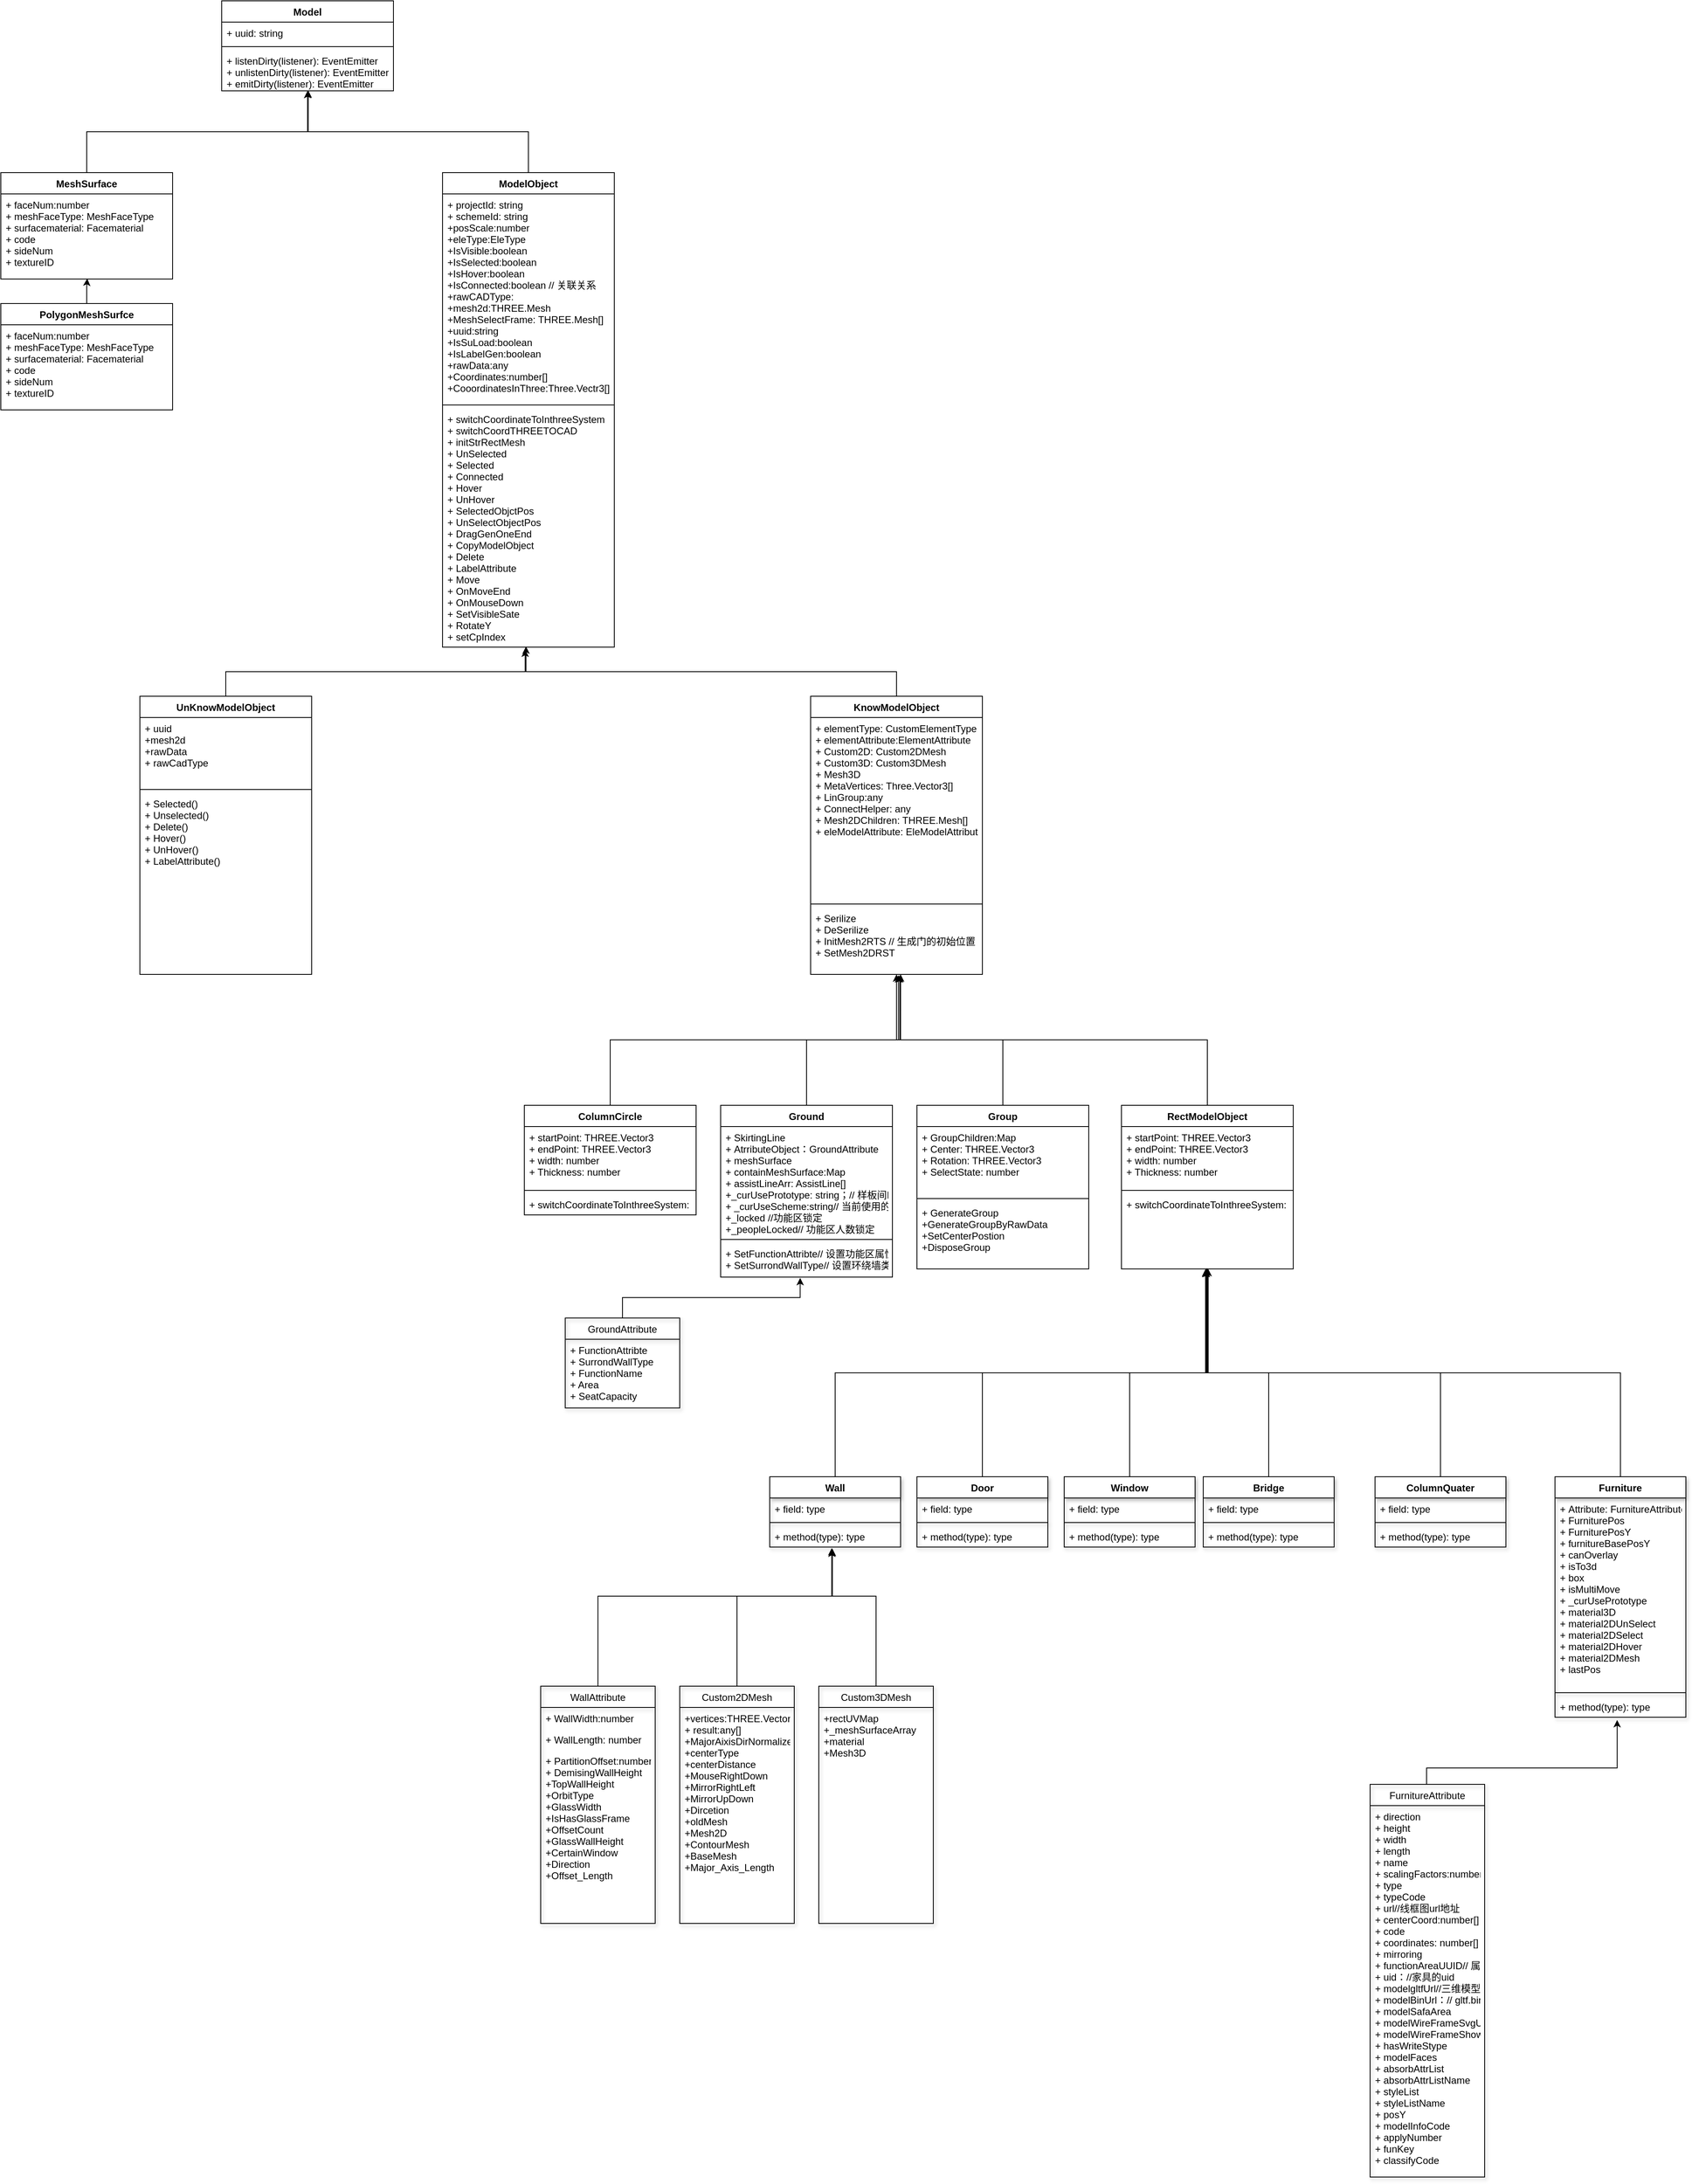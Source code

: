 <mxfile>
    <diagram id="6pM2yu1VoBI-IJ4FRs5w" name="Page-1">
        <mxGraphModel dx="4862" dy="1975" grid="1" gridSize="10" guides="1" tooltips="1" connect="1" arrows="1" fold="1" page="1" pageScale="1" pageWidth="827" pageHeight="1169" math="0" shadow="0">
            <root>
                <mxCell id="0"/>
                <mxCell id="1" parent="0"/>
                <mxCell id="3" value="Model" style="swimlane;fontStyle=1;align=center;verticalAlign=top;childLayout=stackLayout;horizontal=1;startSize=26;horizontalStack=0;resizeParent=1;resizeParentMax=0;resizeLast=0;collapsible=1;marginBottom=0;" vertex="1" parent="1">
                    <mxGeometry x="-110" y="20" width="210" height="110" as="geometry"/>
                </mxCell>
                <mxCell id="4" value="+ uuid: string" style="text;strokeColor=none;fillColor=none;align=left;verticalAlign=top;spacingLeft=4;spacingRight=4;overflow=hidden;rotatable=0;points=[[0,0.5],[1,0.5]];portConstraint=eastwest;" vertex="1" parent="3">
                    <mxGeometry y="26" width="210" height="26" as="geometry"/>
                </mxCell>
                <mxCell id="5" value="" style="line;strokeWidth=1;fillColor=none;align=left;verticalAlign=middle;spacingTop=-1;spacingLeft=3;spacingRight=3;rotatable=0;labelPosition=right;points=[];portConstraint=eastwest;" vertex="1" parent="3">
                    <mxGeometry y="52" width="210" height="8" as="geometry"/>
                </mxCell>
                <mxCell id="6" value="+ listenDirty(listener): EventEmitter&#10;+ unlistenDirty(listener): EventEmitter&#10;+ emitDirty(listener): EventEmitter" style="text;strokeColor=none;fillColor=none;align=left;verticalAlign=top;spacingLeft=4;spacingRight=4;overflow=hidden;rotatable=0;points=[[0,0.5],[1,0.5]];portConstraint=eastwest;" vertex="1" parent="3">
                    <mxGeometry y="60" width="210" height="50" as="geometry"/>
                </mxCell>
                <mxCell id="15" value="" style="edgeStyle=orthogonalEdgeStyle;rounded=0;orthogonalLoop=1;jettySize=auto;html=1;entryX=0.5;entryY=1;entryDx=0;entryDy=0;entryPerimeter=0;" edge="1" parent="1" source="8" target="6">
                    <mxGeometry relative="1" as="geometry"/>
                </mxCell>
                <mxCell id="8" value="ModelObject" style="swimlane;fontStyle=1;align=center;verticalAlign=top;childLayout=stackLayout;horizontal=1;startSize=26;horizontalStack=0;resizeParent=1;resizeParentMax=0;resizeLast=0;collapsible=1;marginBottom=0;" vertex="1" parent="1">
                    <mxGeometry x="160" y="230" width="210" height="580" as="geometry"/>
                </mxCell>
                <mxCell id="9" value="+ projectId: string&#10;+ schemeId: string&#10;+posScale:number&#10;+eleType:EleType&#10;+IsVisible:boolean&#10;+IsSelected:boolean&#10;+IsHover:boolean&#10;+IsConnected:boolean // 关联关系&#10;+rawCADType:&#10;+mesh2d:THREE.Mesh&#10;+MeshSelectFrame: THREE.Mesh[]&#10;+uuid:string&#10;+IsSuLoad:boolean&#10;+IsLabelGen:boolean&#10;+rawData:any&#10;+Coordinates:number[]&#10;+CooordinatesInThree:Three.Vectr3[]&#10;&#10;" style="text;strokeColor=none;fillColor=none;align=left;verticalAlign=top;spacingLeft=4;spacingRight=4;overflow=hidden;rotatable=0;points=[[0,0.5],[1,0.5]];portConstraint=eastwest;" vertex="1" parent="8">
                    <mxGeometry y="26" width="210" height="254" as="geometry"/>
                </mxCell>
                <mxCell id="10" value="" style="line;strokeWidth=1;fillColor=none;align=left;verticalAlign=middle;spacingTop=-1;spacingLeft=3;spacingRight=3;rotatable=0;labelPosition=right;points=[];portConstraint=eastwest;" vertex="1" parent="8">
                    <mxGeometry y="280" width="210" height="8" as="geometry"/>
                </mxCell>
                <mxCell id="11" value="+ switchCoordinateToInthreeSystem&#10;+ switchCoordTHREETOCAD&#10;+ initStrRectMesh&#10;+ UnSelected&#10;+ Selected&#10;+ Connected&#10;+ Hover&#10;+ UnHover&#10;+ SelectedObjctPos&#10;+ UnSelectObjectPos&#10;+ DragGenOneEnd&#10;+ CopyModelObject&#10;+ Delete&#10;+ LabelAttribute&#10;+ Move&#10;+ OnMoveEnd&#10;+ OnMouseDown&#10;+ SetVisibleSate&#10;+ RotateY&#10;+ setCpIndex&#10;" style="text;strokeColor=none;fillColor=none;align=left;verticalAlign=top;spacingLeft=4;spacingRight=4;overflow=hidden;rotatable=0;points=[[0,0.5],[1,0.5]];portConstraint=eastwest;" vertex="1" parent="8">
                    <mxGeometry y="288" width="210" height="292" as="geometry"/>
                </mxCell>
                <mxCell id="27" style="edgeStyle=orthogonalEdgeStyle;rounded=0;orthogonalLoop=1;jettySize=auto;html=1;entryX=0.486;entryY=0.997;entryDx=0;entryDy=0;entryPerimeter=0;" edge="1" parent="1" source="23" target="11">
                    <mxGeometry relative="1" as="geometry"/>
                </mxCell>
                <mxCell id="23" value="KnowModelObject" style="swimlane;fontStyle=1;align=center;verticalAlign=top;childLayout=stackLayout;horizontal=1;startSize=26;horizontalStack=0;resizeParent=1;resizeParentMax=0;resizeLast=0;collapsible=1;marginBottom=0;" vertex="1" parent="1">
                    <mxGeometry x="610" y="870" width="210" height="340" as="geometry"/>
                </mxCell>
                <mxCell id="24" value="+ elementType: CustomElementType&#10;+ elementAttribute:ElementAttribute&#10;+ Custom2D: Custom2DMesh&#10;+ Custom3D: Custom3DMesh&#10;+ Mesh3D&#10;+ MetaVertices: Three.Vector3[]&#10;+ LinGroup:any&#10;+ ConnectHelper: any&#10;+ Mesh2DChildren: THREE.Mesh[]&#10;+ eleModelAttribute: EleModelAttribute&#10;&#10;&#10;&#10;&#10;" style="text;strokeColor=none;fillColor=none;align=left;verticalAlign=top;spacingLeft=4;spacingRight=4;overflow=hidden;rotatable=0;points=[[0,0.5],[1,0.5]];portConstraint=eastwest;" vertex="1" parent="23">
                    <mxGeometry y="26" width="210" height="224" as="geometry"/>
                </mxCell>
                <mxCell id="25" value="" style="line;strokeWidth=1;fillColor=none;align=left;verticalAlign=middle;spacingTop=-1;spacingLeft=3;spacingRight=3;rotatable=0;labelPosition=right;points=[];portConstraint=eastwest;" vertex="1" parent="23">
                    <mxGeometry y="250" width="210" height="8" as="geometry"/>
                </mxCell>
                <mxCell id="26" value="+ Serilize&#10;+ DeSerilize&#10;+ InitMesh2RTS // 生成门的初始位置&#10;+ SetMesh2DRST&#10;" style="text;strokeColor=none;fillColor=none;align=left;verticalAlign=top;spacingLeft=4;spacingRight=4;overflow=hidden;rotatable=0;points=[[0,0.5],[1,0.5]];portConstraint=eastwest;" vertex="1" parent="23">
                    <mxGeometry y="258" width="210" height="82" as="geometry"/>
                </mxCell>
                <mxCell id="121" style="edgeStyle=orthogonalEdgeStyle;rounded=0;orthogonalLoop=1;jettySize=auto;html=1;entryX=0.511;entryY=1.012;entryDx=0;entryDy=0;entryPerimeter=0;" edge="1" parent="1" source="28" target="26">
                    <mxGeometry relative="1" as="geometry"/>
                </mxCell>
                <mxCell id="28" value="RectModelObject" style="swimlane;fontStyle=1;align=center;verticalAlign=top;childLayout=stackLayout;horizontal=1;startSize=26;horizontalStack=0;resizeParent=1;resizeParentMax=0;resizeLast=0;collapsible=1;marginBottom=0;" vertex="1" parent="1">
                    <mxGeometry x="990" y="1370" width="210" height="200" as="geometry"/>
                </mxCell>
                <mxCell id="29" value="+ startPoint: THREE.Vector3&#10;+ endPoint: THREE.Vector3&#10;+ width: number&#10;+ Thickness: number" style="text;strokeColor=none;fillColor=none;align=left;verticalAlign=top;spacingLeft=4;spacingRight=4;overflow=hidden;rotatable=0;points=[[0,0.5],[1,0.5]];portConstraint=eastwest;" vertex="1" parent="28">
                    <mxGeometry y="26" width="210" height="74" as="geometry"/>
                </mxCell>
                <mxCell id="30" value="" style="line;strokeWidth=1;fillColor=none;align=left;verticalAlign=middle;spacingTop=-1;spacingLeft=3;spacingRight=3;rotatable=0;labelPosition=right;points=[];portConstraint=eastwest;" vertex="1" parent="28">
                    <mxGeometry y="100" width="210" height="8" as="geometry"/>
                </mxCell>
                <mxCell id="31" value="+ switchCoordinateToInthreeSystem: type" style="text;strokeColor=none;fillColor=none;align=left;verticalAlign=top;spacingLeft=4;spacingRight=4;overflow=hidden;rotatable=0;points=[[0,0.5],[1,0.5]];portConstraint=eastwest;" vertex="1" parent="28">
                    <mxGeometry y="108" width="210" height="92" as="geometry"/>
                </mxCell>
                <mxCell id="135" style="edgeStyle=orthogonalEdgeStyle;rounded=0;orthogonalLoop=1;jettySize=auto;html=1;entryX=0.481;entryY=1.01;entryDx=0;entryDy=0;entryPerimeter=0;" edge="1" parent="1" source="32" target="11">
                    <mxGeometry relative="1" as="geometry">
                        <Array as="points">
                            <mxPoint x="-105" y="840"/>
                            <mxPoint x="261" y="840"/>
                        </Array>
                    </mxGeometry>
                </mxCell>
                <mxCell id="32" value="UnKnowModelObject" style="swimlane;fontStyle=1;align=center;verticalAlign=top;childLayout=stackLayout;horizontal=1;startSize=26;horizontalStack=0;resizeParent=1;resizeParentMax=0;resizeLast=0;collapsible=1;marginBottom=0;" vertex="1" parent="1">
                    <mxGeometry x="-210" y="870" width="210" height="340" as="geometry"/>
                </mxCell>
                <mxCell id="33" value="+ uuid&#10;+mesh2d&#10;+rawData&#10;+ rawCadType" style="text;strokeColor=none;fillColor=none;align=left;verticalAlign=top;spacingLeft=4;spacingRight=4;overflow=hidden;rotatable=0;points=[[0,0.5],[1,0.5]];portConstraint=eastwest;" vertex="1" parent="32">
                    <mxGeometry y="26" width="210" height="84" as="geometry"/>
                </mxCell>
                <mxCell id="34" value="" style="line;strokeWidth=1;fillColor=none;align=left;verticalAlign=middle;spacingTop=-1;spacingLeft=3;spacingRight=3;rotatable=0;labelPosition=right;points=[];portConstraint=eastwest;" vertex="1" parent="32">
                    <mxGeometry y="110" width="210" height="8" as="geometry"/>
                </mxCell>
                <mxCell id="35" value="+ Selected()&#10;+ Unselected()&#10;+ Delete()&#10;+ Hover()&#10;+ UnHover()&#10;+ LabelAttribute()" style="text;strokeColor=none;fillColor=none;align=left;verticalAlign=top;spacingLeft=4;spacingRight=4;overflow=hidden;rotatable=0;points=[[0,0.5],[1,0.5]];portConstraint=eastwest;" vertex="1" parent="32">
                    <mxGeometry y="118" width="210" height="222" as="geometry"/>
                </mxCell>
                <mxCell id="50" style="edgeStyle=orthogonalEdgeStyle;rounded=0;orthogonalLoop=1;jettySize=auto;html=1;entryX=0.5;entryY=1;entryDx=0;entryDy=0;entryPerimeter=0;" edge="1" parent="1" source="38" target="26">
                    <mxGeometry relative="1" as="geometry"/>
                </mxCell>
                <mxCell id="38" value="Group" style="swimlane;fontStyle=1;align=center;verticalAlign=top;childLayout=stackLayout;horizontal=1;startSize=26;horizontalStack=0;resizeParent=1;resizeParentMax=0;resizeLast=0;collapsible=1;marginBottom=0;" vertex="1" parent="1">
                    <mxGeometry x="740" y="1370" width="210" height="200" as="geometry"/>
                </mxCell>
                <mxCell id="39" value="+ GroupChildren:Map&#10;+ Center: THREE.Vector3&#10;+ Rotation: THREE.Vector3&#10;+ SelectState: number&#10;" style="text;strokeColor=none;fillColor=none;align=left;verticalAlign=top;spacingLeft=4;spacingRight=4;overflow=hidden;rotatable=0;points=[[0,0.5],[1,0.5]];portConstraint=eastwest;" vertex="1" parent="38">
                    <mxGeometry y="26" width="210" height="84" as="geometry"/>
                </mxCell>
                <mxCell id="40" value="" style="line;strokeWidth=1;fillColor=none;align=left;verticalAlign=middle;spacingTop=-1;spacingLeft=3;spacingRight=3;rotatable=0;labelPosition=right;points=[];portConstraint=eastwest;" vertex="1" parent="38">
                    <mxGeometry y="110" width="210" height="8" as="geometry"/>
                </mxCell>
                <mxCell id="41" value="+ GenerateGroup&#10;+GenerateGroupByRawData&#10;+SetCenterPostion&#10;+DisposeGroup" style="text;strokeColor=none;fillColor=none;align=left;verticalAlign=top;spacingLeft=4;spacingRight=4;overflow=hidden;rotatable=0;points=[[0,0.5],[1,0.5]];portConstraint=eastwest;" vertex="1" parent="38">
                    <mxGeometry y="118" width="210" height="82" as="geometry"/>
                </mxCell>
                <mxCell id="51" style="edgeStyle=orthogonalEdgeStyle;rounded=0;orthogonalLoop=1;jettySize=auto;html=1;entryX=0.524;entryY=1;entryDx=0;entryDy=0;entryPerimeter=0;" edge="1" parent="1" source="42" target="26">
                    <mxGeometry relative="1" as="geometry"/>
                </mxCell>
                <mxCell id="42" value="Ground" style="swimlane;fontStyle=1;align=center;verticalAlign=top;childLayout=stackLayout;horizontal=1;startSize=26;horizontalStack=0;resizeParent=1;resizeParentMax=0;resizeLast=0;collapsible=1;marginBottom=0;" vertex="1" parent="1">
                    <mxGeometry x="500" y="1370" width="210" height="210" as="geometry"/>
                </mxCell>
                <mxCell id="43" value="+ SkirtingLine&#10;+ AtrributeObject：GroundAttribute&#10;+ meshSurface&#10;+ containMeshSurface:Map&#10;+ assistLineArr: AssistLine[]&#10;+_curUsePrototype: string；// 样板间ID&#10;+ _curUseScheme:string// 当前使用的方案&#10;+_locked //功能区锁定&#10;+_peopleLocked// 功能区人数锁定" style="text;strokeColor=none;fillColor=none;align=left;verticalAlign=top;spacingLeft=4;spacingRight=4;overflow=hidden;rotatable=0;points=[[0,0.5],[1,0.5]];portConstraint=eastwest;" vertex="1" parent="42">
                    <mxGeometry y="26" width="210" height="134" as="geometry"/>
                </mxCell>
                <mxCell id="44" value="" style="line;strokeWidth=1;fillColor=none;align=left;verticalAlign=middle;spacingTop=-1;spacingLeft=3;spacingRight=3;rotatable=0;labelPosition=right;points=[];portConstraint=eastwest;" vertex="1" parent="42">
                    <mxGeometry y="160" width="210" height="8" as="geometry"/>
                </mxCell>
                <mxCell id="45" value="+ SetFunctionAttribte// 设置功能区属性&#10;+ SetSurrondWallType// 设置环绕墙类型" style="text;strokeColor=none;fillColor=none;align=left;verticalAlign=top;spacingLeft=4;spacingRight=4;overflow=hidden;rotatable=0;points=[[0,0.5],[1,0.5]];portConstraint=eastwest;" vertex="1" parent="42">
                    <mxGeometry y="168" width="210" height="42" as="geometry"/>
                </mxCell>
                <mxCell id="52" style="edgeStyle=orthogonalEdgeStyle;rounded=0;orthogonalLoop=1;jettySize=auto;html=1;entryX=0.519;entryY=1.012;entryDx=0;entryDy=0;entryPerimeter=0;" edge="1" parent="1" source="46" target="26">
                    <mxGeometry relative="1" as="geometry"/>
                </mxCell>
                <mxCell id="46" value="ColumnCircle" style="swimlane;fontStyle=1;align=center;verticalAlign=top;childLayout=stackLayout;horizontal=1;startSize=26;horizontalStack=0;resizeParent=1;resizeParentMax=0;resizeLast=0;collapsible=1;marginBottom=0;" vertex="1" parent="1">
                    <mxGeometry x="260" y="1370" width="210" height="134" as="geometry"/>
                </mxCell>
                <mxCell id="47" value="+ startPoint: THREE.Vector3&#10;+ endPoint: THREE.Vector3&#10;+ width: number&#10;+ Thickness: number" style="text;strokeColor=none;fillColor=none;align=left;verticalAlign=top;spacingLeft=4;spacingRight=4;overflow=hidden;rotatable=0;points=[[0,0.5],[1,0.5]];portConstraint=eastwest;" vertex="1" parent="46">
                    <mxGeometry y="26" width="210" height="74" as="geometry"/>
                </mxCell>
                <mxCell id="48" value="" style="line;strokeWidth=1;fillColor=none;align=left;verticalAlign=middle;spacingTop=-1;spacingLeft=3;spacingRight=3;rotatable=0;labelPosition=right;points=[];portConstraint=eastwest;" vertex="1" parent="46">
                    <mxGeometry y="100" width="210" height="8" as="geometry"/>
                </mxCell>
                <mxCell id="49" value="+ switchCoordinateToInthreeSystem: type" style="text;strokeColor=none;fillColor=none;align=left;verticalAlign=top;spacingLeft=4;spacingRight=4;overflow=hidden;rotatable=0;points=[[0,0.5],[1,0.5]];portConstraint=eastwest;" vertex="1" parent="46">
                    <mxGeometry y="108" width="210" height="26" as="geometry"/>
                </mxCell>
                <mxCell id="85" style="edgeStyle=orthogonalEdgeStyle;rounded=0;orthogonalLoop=1;jettySize=auto;html=1;entryX=0.49;entryY=1;entryDx=0;entryDy=0;entryPerimeter=0;" edge="1" parent="1" source="53" target="31">
                    <mxGeometry relative="1" as="geometry"/>
                </mxCell>
                <mxCell id="53" value="Wall" style="swimlane;fontStyle=1;align=center;verticalAlign=top;childLayout=stackLayout;horizontal=1;startSize=26;horizontalStack=0;resizeParent=1;resizeParentMax=0;resizeLast=0;collapsible=1;marginBottom=0;shadow=1;" vertex="1" parent="1">
                    <mxGeometry x="560" y="1824" width="160" height="86" as="geometry"/>
                </mxCell>
                <mxCell id="54" value="+ field: type" style="text;strokeColor=none;fillColor=none;align=left;verticalAlign=top;spacingLeft=4;spacingRight=4;overflow=hidden;rotatable=0;points=[[0,0.5],[1,0.5]];portConstraint=eastwest;shadow=1;" vertex="1" parent="53">
                    <mxGeometry y="26" width="160" height="26" as="geometry"/>
                </mxCell>
                <mxCell id="55" value="" style="line;strokeWidth=1;fillColor=none;align=left;verticalAlign=middle;spacingTop=-1;spacingLeft=3;spacingRight=3;rotatable=0;labelPosition=right;points=[];portConstraint=eastwest;shadow=1;" vertex="1" parent="53">
                    <mxGeometry y="52" width="160" height="8" as="geometry"/>
                </mxCell>
                <mxCell id="56" value="+ method(type): type" style="text;strokeColor=none;fillColor=none;align=left;verticalAlign=top;spacingLeft=4;spacingRight=4;overflow=hidden;rotatable=0;points=[[0,0.5],[1,0.5]];portConstraint=eastwest;shadow=1;" vertex="1" parent="53">
                    <mxGeometry y="60" width="160" height="26" as="geometry"/>
                </mxCell>
                <mxCell id="86" style="edgeStyle=orthogonalEdgeStyle;rounded=0;orthogonalLoop=1;jettySize=auto;html=1;entryX=0.49;entryY=1.011;entryDx=0;entryDy=0;entryPerimeter=0;" edge="1" parent="1" source="57" target="31">
                    <mxGeometry relative="1" as="geometry"/>
                </mxCell>
                <mxCell id="57" value="Door" style="swimlane;fontStyle=1;align=center;verticalAlign=top;childLayout=stackLayout;horizontal=1;startSize=26;horizontalStack=0;resizeParent=1;resizeParentMax=0;resizeLast=0;collapsible=1;marginBottom=0;shadow=1;" vertex="1" parent="1">
                    <mxGeometry x="740" y="1824" width="160" height="86" as="geometry"/>
                </mxCell>
                <mxCell id="58" value="+ field: type" style="text;strokeColor=none;fillColor=none;align=left;verticalAlign=top;spacingLeft=4;spacingRight=4;overflow=hidden;rotatable=0;points=[[0,0.5],[1,0.5]];portConstraint=eastwest;shadow=1;" vertex="1" parent="57">
                    <mxGeometry y="26" width="160" height="26" as="geometry"/>
                </mxCell>
                <mxCell id="59" value="" style="line;strokeWidth=1;fillColor=none;align=left;verticalAlign=middle;spacingTop=-1;spacingLeft=3;spacingRight=3;rotatable=0;labelPosition=right;points=[];portConstraint=eastwest;shadow=1;" vertex="1" parent="57">
                    <mxGeometry y="52" width="160" height="8" as="geometry"/>
                </mxCell>
                <mxCell id="60" value="+ method(type): type" style="text;strokeColor=none;fillColor=none;align=left;verticalAlign=top;spacingLeft=4;spacingRight=4;overflow=hidden;rotatable=0;points=[[0,0.5],[1,0.5]];portConstraint=eastwest;shadow=1;" vertex="1" parent="57">
                    <mxGeometry y="60" width="160" height="26" as="geometry"/>
                </mxCell>
                <mxCell id="87" style="edgeStyle=orthogonalEdgeStyle;rounded=0;orthogonalLoop=1;jettySize=auto;html=1;entryX=0.495;entryY=0.989;entryDx=0;entryDy=0;entryPerimeter=0;" edge="1" parent="1" source="61" target="31">
                    <mxGeometry relative="1" as="geometry"/>
                </mxCell>
                <mxCell id="61" value="Window" style="swimlane;fontStyle=1;align=center;verticalAlign=top;childLayout=stackLayout;horizontal=1;startSize=26;horizontalStack=0;resizeParent=1;resizeParentMax=0;resizeLast=0;collapsible=1;marginBottom=0;shadow=1;" vertex="1" parent="1">
                    <mxGeometry x="920" y="1824" width="160" height="86" as="geometry"/>
                </mxCell>
                <mxCell id="62" value="+ field: type" style="text;strokeColor=none;fillColor=none;align=left;verticalAlign=top;spacingLeft=4;spacingRight=4;overflow=hidden;rotatable=0;points=[[0,0.5],[1,0.5]];portConstraint=eastwest;shadow=1;" vertex="1" parent="61">
                    <mxGeometry y="26" width="160" height="26" as="geometry"/>
                </mxCell>
                <mxCell id="63" value="" style="line;strokeWidth=1;fillColor=none;align=left;verticalAlign=middle;spacingTop=-1;spacingLeft=3;spacingRight=3;rotatable=0;labelPosition=right;points=[];portConstraint=eastwest;shadow=1;" vertex="1" parent="61">
                    <mxGeometry y="52" width="160" height="8" as="geometry"/>
                </mxCell>
                <mxCell id="64" value="+ method(type): type" style="text;strokeColor=none;fillColor=none;align=left;verticalAlign=top;spacingLeft=4;spacingRight=4;overflow=hidden;rotatable=0;points=[[0,0.5],[1,0.5]];portConstraint=eastwest;shadow=1;" vertex="1" parent="61">
                    <mxGeometry y="60" width="160" height="26" as="geometry"/>
                </mxCell>
                <mxCell id="88" style="edgeStyle=orthogonalEdgeStyle;rounded=0;orthogonalLoop=1;jettySize=auto;html=1;entryX=0.505;entryY=1;entryDx=0;entryDy=0;entryPerimeter=0;" edge="1" parent="1" source="65" target="31">
                    <mxGeometry relative="1" as="geometry"/>
                </mxCell>
                <mxCell id="65" value="Bridge" style="swimlane;fontStyle=1;align=center;verticalAlign=top;childLayout=stackLayout;horizontal=1;startSize=26;horizontalStack=0;resizeParent=1;resizeParentMax=0;resizeLast=0;collapsible=1;marginBottom=0;shadow=1;" vertex="1" parent="1">
                    <mxGeometry x="1090" y="1824" width="160" height="86" as="geometry"/>
                </mxCell>
                <mxCell id="66" value="+ field: type" style="text;strokeColor=none;fillColor=none;align=left;verticalAlign=top;spacingLeft=4;spacingRight=4;overflow=hidden;rotatable=0;points=[[0,0.5],[1,0.5]];portConstraint=eastwest;shadow=1;" vertex="1" parent="65">
                    <mxGeometry y="26" width="160" height="26" as="geometry"/>
                </mxCell>
                <mxCell id="67" value="" style="line;strokeWidth=1;fillColor=none;align=left;verticalAlign=middle;spacingTop=-1;spacingLeft=3;spacingRight=3;rotatable=0;labelPosition=right;points=[];portConstraint=eastwest;shadow=1;" vertex="1" parent="65">
                    <mxGeometry y="52" width="160" height="8" as="geometry"/>
                </mxCell>
                <mxCell id="68" value="+ method(type): type" style="text;strokeColor=none;fillColor=none;align=left;verticalAlign=top;spacingLeft=4;spacingRight=4;overflow=hidden;rotatable=0;points=[[0,0.5],[1,0.5]];portConstraint=eastwest;shadow=1;" vertex="1" parent="65">
                    <mxGeometry y="60" width="160" height="26" as="geometry"/>
                </mxCell>
                <mxCell id="89" style="edgeStyle=orthogonalEdgeStyle;rounded=0;orthogonalLoop=1;jettySize=auto;html=1;entryX=0.5;entryY=0.989;entryDx=0;entryDy=0;entryPerimeter=0;" edge="1" parent="1" source="69" target="31">
                    <mxGeometry relative="1" as="geometry"/>
                </mxCell>
                <mxCell id="69" value="Furniture" style="swimlane;fontStyle=1;align=center;verticalAlign=top;childLayout=stackLayout;horizontal=1;startSize=26;horizontalStack=0;resizeParent=1;resizeParentMax=0;resizeLast=0;collapsible=1;marginBottom=0;shadow=1;" vertex="1" parent="1">
                    <mxGeometry x="1520" y="1824" width="160" height="294" as="geometry"/>
                </mxCell>
                <mxCell id="70" value="+ Attribute: FurnitureAttribute&#10;+ FurniturePos&#10;+ FurniturePosY&#10;+ furnitureBasePosY&#10;+ canOverlay&#10;+ isTo3d&#10;+ box&#10;+ isMultiMove&#10;+ _curUsePrototype&#10;+ material3D&#10;+ material2DUnSelect&#10;+ material2DSelect&#10;+ material2DHover&#10;+ material2DMesh&#10;+ lastPos" style="text;strokeColor=none;fillColor=none;align=left;verticalAlign=top;spacingLeft=4;spacingRight=4;overflow=hidden;rotatable=0;points=[[0,0.5],[1,0.5]];portConstraint=eastwest;shadow=1;" vertex="1" parent="69">
                    <mxGeometry y="26" width="160" height="234" as="geometry"/>
                </mxCell>
                <mxCell id="71" value="" style="line;strokeWidth=1;fillColor=none;align=left;verticalAlign=middle;spacingTop=-1;spacingLeft=3;spacingRight=3;rotatable=0;labelPosition=right;points=[];portConstraint=eastwest;shadow=1;" vertex="1" parent="69">
                    <mxGeometry y="260" width="160" height="8" as="geometry"/>
                </mxCell>
                <mxCell id="72" value="+ method(type): type" style="text;strokeColor=none;fillColor=none;align=left;verticalAlign=top;spacingLeft=4;spacingRight=4;overflow=hidden;rotatable=0;points=[[0,0.5],[1,0.5]];portConstraint=eastwest;shadow=1;" vertex="1" parent="69">
                    <mxGeometry y="268" width="160" height="26" as="geometry"/>
                </mxCell>
                <mxCell id="90" style="edgeStyle=orthogonalEdgeStyle;rounded=0;orthogonalLoop=1;jettySize=auto;html=1;entryX=0.495;entryY=1.011;entryDx=0;entryDy=0;entryPerimeter=0;" edge="1" parent="1" source="73" target="31">
                    <mxGeometry relative="1" as="geometry"/>
                </mxCell>
                <mxCell id="73" value="ColumnQuater" style="swimlane;fontStyle=1;align=center;verticalAlign=top;childLayout=stackLayout;horizontal=1;startSize=26;horizontalStack=0;resizeParent=1;resizeParentMax=0;resizeLast=0;collapsible=1;marginBottom=0;shadow=1;" vertex="1" parent="1">
                    <mxGeometry x="1300" y="1824" width="160" height="86" as="geometry"/>
                </mxCell>
                <mxCell id="74" value="+ field: type" style="text;strokeColor=none;fillColor=none;align=left;verticalAlign=top;spacingLeft=4;spacingRight=4;overflow=hidden;rotatable=0;points=[[0,0.5],[1,0.5]];portConstraint=eastwest;shadow=1;" vertex="1" parent="73">
                    <mxGeometry y="26" width="160" height="26" as="geometry"/>
                </mxCell>
                <mxCell id="75" value="" style="line;strokeWidth=1;fillColor=none;align=left;verticalAlign=middle;spacingTop=-1;spacingLeft=3;spacingRight=3;rotatable=0;labelPosition=right;points=[];portConstraint=eastwest;shadow=1;" vertex="1" parent="73">
                    <mxGeometry y="52" width="160" height="8" as="geometry"/>
                </mxCell>
                <mxCell id="76" value="+ method(type): type" style="text;strokeColor=none;fillColor=none;align=left;verticalAlign=top;spacingLeft=4;spacingRight=4;overflow=hidden;rotatable=0;points=[[0,0.5],[1,0.5]];portConstraint=eastwest;shadow=1;" vertex="1" parent="73">
                    <mxGeometry y="60" width="160" height="26" as="geometry"/>
                </mxCell>
                <mxCell id="111" style="edgeStyle=orthogonalEdgeStyle;rounded=0;orthogonalLoop=1;jettySize=auto;html=1;entryX=0.475;entryY=1.115;entryDx=0;entryDy=0;entryPerimeter=0;" edge="1" parent="1" source="95" target="56">
                    <mxGeometry relative="1" as="geometry">
                        <Array as="points">
                            <mxPoint x="350" y="1970"/>
                            <mxPoint x="636" y="1970"/>
                        </Array>
                    </mxGeometry>
                </mxCell>
                <mxCell id="95" value="WallAttribute" style="swimlane;fontStyle=0;childLayout=stackLayout;horizontal=1;startSize=26;fillColor=none;horizontalStack=0;resizeParent=1;resizeParentMax=0;resizeLast=0;collapsible=1;marginBottom=0;shadow=1;" vertex="1" parent="1">
                    <mxGeometry x="280" y="2080" width="140" height="290" as="geometry"/>
                </mxCell>
                <mxCell id="96" value="+ WallWidth:number" style="text;strokeColor=none;fillColor=none;align=left;verticalAlign=top;spacingLeft=4;spacingRight=4;overflow=hidden;rotatable=0;points=[[0,0.5],[1,0.5]];portConstraint=eastwest;" vertex="1" parent="95">
                    <mxGeometry y="26" width="140" height="26" as="geometry"/>
                </mxCell>
                <mxCell id="97" value="+ WallLength: number" style="text;strokeColor=none;fillColor=none;align=left;verticalAlign=top;spacingLeft=4;spacingRight=4;overflow=hidden;rotatable=0;points=[[0,0.5],[1,0.5]];portConstraint=eastwest;" vertex="1" parent="95">
                    <mxGeometry y="52" width="140" height="26" as="geometry"/>
                </mxCell>
                <mxCell id="98" value="+ PartitionOffset:number//隔墙间距&#10;+ DemisingWallHeight&#10;+TopWallHeight&#10;+OrbitType&#10;+GlassWidth&#10;+IsHasGlassFrame&#10;+OffsetCount&#10;+GlassWallHeight&#10;+CertainWindow&#10;+Direction&#10;+Offset_Length" style="text;strokeColor=none;fillColor=none;align=left;verticalAlign=top;spacingLeft=4;spacingRight=4;overflow=hidden;rotatable=0;points=[[0,0.5],[1,0.5]];portConstraint=eastwest;" vertex="1" parent="95">
                    <mxGeometry y="78" width="140" height="212" as="geometry"/>
                </mxCell>
                <mxCell id="113" style="edgeStyle=orthogonalEdgeStyle;rounded=0;orthogonalLoop=1;jettySize=auto;html=1;entryX=0.474;entryY=1.045;entryDx=0;entryDy=0;entryPerimeter=0;" edge="1" parent="1" source="99" target="56">
                    <mxGeometry relative="1" as="geometry">
                        <Array as="points">
                            <mxPoint x="520" y="1970"/>
                            <mxPoint x="636" y="1970"/>
                        </Array>
                    </mxGeometry>
                </mxCell>
                <mxCell id="99" value="Custom2DMesh" style="swimlane;fontStyle=0;childLayout=stackLayout;horizontal=1;startSize=26;fillColor=none;horizontalStack=0;resizeParent=1;resizeParentMax=0;resizeLast=0;collapsible=1;marginBottom=0;shadow=1;" vertex="1" parent="1">
                    <mxGeometry x="450" y="2080" width="140" height="290" as="geometry"/>
                </mxCell>
                <mxCell id="100" value="+vertices:THREE.Vector3&#10;+ result:any[]&#10;+MajorAixisDirNormalize&#10;+centerType&#10;+centerDistance&#10;+MouseRightDown&#10;+MirrorRightLeft&#10;+MirrorUpDown&#10;+Dircetion&#10;+oldMesh&#10;+Mesh2D&#10;+ContourMesh&#10;+BaseMesh&#10;+Major_Axis_Length" style="text;strokeColor=none;fillColor=none;align=left;verticalAlign=top;spacingLeft=4;spacingRight=4;overflow=hidden;rotatable=0;points=[[0,0.5],[1,0.5]];portConstraint=eastwest;" vertex="1" parent="99">
                    <mxGeometry y="26" width="140" height="264" as="geometry"/>
                </mxCell>
                <mxCell id="114" style="edgeStyle=orthogonalEdgeStyle;rounded=0;orthogonalLoop=1;jettySize=auto;html=1;entryX=0.479;entryY=1.077;entryDx=0;entryDy=0;entryPerimeter=0;" edge="1" parent="1" source="103" target="56">
                    <mxGeometry relative="1" as="geometry">
                        <Array as="points">
                            <mxPoint x="690" y="1970"/>
                            <mxPoint x="637" y="1970"/>
                        </Array>
                    </mxGeometry>
                </mxCell>
                <mxCell id="103" value="Custom3DMesh" style="swimlane;fontStyle=0;childLayout=stackLayout;horizontal=1;startSize=26;fillColor=none;horizontalStack=0;resizeParent=1;resizeParentMax=0;resizeLast=0;collapsible=1;marginBottom=0;shadow=1;" vertex="1" parent="1">
                    <mxGeometry x="620" y="2080" width="140" height="290" as="geometry"/>
                </mxCell>
                <mxCell id="104" value="+rectUVMap&#10;+_meshSurfaceArray&#10;+material&#10;+Mesh3D&#10;&#10;" style="text;strokeColor=none;fillColor=none;align=left;verticalAlign=top;spacingLeft=4;spacingRight=4;overflow=hidden;rotatable=0;points=[[0,0.5],[1,0.5]];portConstraint=eastwest;" vertex="1" parent="103">
                    <mxGeometry y="26" width="140" height="264" as="geometry"/>
                </mxCell>
                <mxCell id="117" style="edgeStyle=orthogonalEdgeStyle;rounded=0;orthogonalLoop=1;jettySize=auto;html=1;entryX=0.475;entryY=1.128;entryDx=0;entryDy=0;entryPerimeter=0;" edge="1" parent="1" source="115" target="72">
                    <mxGeometry relative="1" as="geometry">
                        <Array as="points">
                            <mxPoint x="1363" y="2180"/>
                            <mxPoint x="1596" y="2180"/>
                        </Array>
                    </mxGeometry>
                </mxCell>
                <mxCell id="115" value="FurnitureAttribute" style="swimlane;fontStyle=0;childLayout=stackLayout;horizontal=1;startSize=26;fillColor=none;horizontalStack=0;resizeParent=1;resizeParentMax=0;resizeLast=0;collapsible=1;marginBottom=0;shadow=1;" vertex="1" parent="1">
                    <mxGeometry x="1294" y="2200" width="140" height="480" as="geometry"/>
                </mxCell>
                <mxCell id="116" value="+ direction&#10;+ height&#10;+ width&#10;+ length &#10;+ name&#10;+ scalingFactors:number[]&#10;+ type&#10;+ typeCode&#10;+ url//线框图url地址&#10;+ centerCoord:number[]&#10;+ code&#10;+ coordinates: number[]&#10;+ mirroring&#10;+ functionAreaUUID// 属于哪个功能区&#10;+ uid：//家具的uid&#10;+ modelgltfUrl//三维模型地址&#10;+ modelBinUrl：// gltf.bin地址&#10;+ modelSafaArea&#10;+ modelWireFrameSvgUrl&#10;+ modelWireFrameShowLevel&#10;+ hasWriteStype&#10;+ modelFaces&#10;+ absorbAttrList&#10;+ absorbAttrListName&#10;+ styleList&#10;+ styleListName&#10;+ posY&#10;+ modelInfoCode&#10;+ applyNumber&#10;+ funKey&#10;+ classifyCode" style="text;strokeColor=none;fillColor=none;align=left;verticalAlign=top;spacingLeft=4;spacingRight=4;overflow=hidden;rotatable=0;points=[[0,0.5],[1,0.5]];portConstraint=eastwest;" vertex="1" parent="115">
                    <mxGeometry y="26" width="140" height="454" as="geometry"/>
                </mxCell>
                <mxCell id="120" style="edgeStyle=orthogonalEdgeStyle;rounded=0;orthogonalLoop=1;jettySize=auto;html=1;entryX=0.463;entryY=1.024;entryDx=0;entryDy=0;entryPerimeter=0;" edge="1" parent="1" source="118" target="45">
                    <mxGeometry relative="1" as="geometry"/>
                </mxCell>
                <mxCell id="118" value="GroundAttribute" style="swimlane;fontStyle=0;childLayout=stackLayout;horizontal=1;startSize=26;fillColor=none;horizontalStack=0;resizeParent=1;resizeParentMax=0;resizeLast=0;collapsible=1;marginBottom=0;shadow=1;" vertex="1" parent="1">
                    <mxGeometry x="310" y="1630" width="140" height="110" as="geometry"/>
                </mxCell>
                <mxCell id="119" value="+ FunctionAttribte&#10;+ SurrondWallType&#10;+ FunctionName&#10;+ Area&#10;+ SeatCapacity" style="text;strokeColor=none;fillColor=none;align=left;verticalAlign=top;spacingLeft=4;spacingRight=4;overflow=hidden;rotatable=0;points=[[0,0.5],[1,0.5]];portConstraint=eastwest;" vertex="1" parent="118">
                    <mxGeometry y="26" width="140" height="84" as="geometry"/>
                </mxCell>
                <mxCell id="128" style="edgeStyle=orthogonalEdgeStyle;rounded=0;orthogonalLoop=1;jettySize=auto;html=1;entryX=0.504;entryY=0.991;entryDx=0;entryDy=0;entryPerimeter=0;" edge="1" parent="1" source="122" target="6">
                    <mxGeometry relative="1" as="geometry"/>
                </mxCell>
                <mxCell id="122" value="MeshSurface" style="swimlane;fontStyle=1;align=center;verticalAlign=top;childLayout=stackLayout;horizontal=1;startSize=26;horizontalStack=0;resizeParent=1;resizeParentMax=0;resizeLast=0;collapsible=1;marginBottom=0;" vertex="1" parent="1">
                    <mxGeometry x="-380" y="230" width="210" height="130" as="geometry"/>
                </mxCell>
                <mxCell id="123" value="+ faceNum:number&#10;+ meshFaceType: MeshFaceType&#10;+ surfacematerial: Facematerial&#10;+ code&#10;+ sideNum&#10;+ textureID" style="text;strokeColor=none;fillColor=none;align=left;verticalAlign=top;spacingLeft=4;spacingRight=4;overflow=hidden;rotatable=0;points=[[0,0.5],[1,0.5]];portConstraint=eastwest;" vertex="1" parent="122">
                    <mxGeometry y="26" width="210" height="104" as="geometry"/>
                </mxCell>
                <mxCell id="131" style="edgeStyle=orthogonalEdgeStyle;rounded=0;orthogonalLoop=1;jettySize=auto;html=1;entryX=0.503;entryY=0.995;entryDx=0;entryDy=0;entryPerimeter=0;" edge="1" parent="1" source="129" target="123">
                    <mxGeometry relative="1" as="geometry"/>
                </mxCell>
                <mxCell id="129" value="PolygonMeshSurfce" style="swimlane;fontStyle=1;align=center;verticalAlign=top;childLayout=stackLayout;horizontal=1;startSize=26;horizontalStack=0;resizeParent=1;resizeParentMax=0;resizeLast=0;collapsible=1;marginBottom=0;" vertex="1" parent="1">
                    <mxGeometry x="-380" y="390" width="210" height="130" as="geometry"/>
                </mxCell>
                <mxCell id="130" value="+ faceNum:number&#10;+ meshFaceType: MeshFaceType&#10;+ surfacematerial: Facematerial&#10;+ code&#10;+ sideNum&#10;+ textureID" style="text;strokeColor=none;fillColor=none;align=left;verticalAlign=top;spacingLeft=4;spacingRight=4;overflow=hidden;rotatable=0;points=[[0,0.5],[1,0.5]];portConstraint=eastwest;" vertex="1" parent="129">
                    <mxGeometry y="26" width="210" height="104" as="geometry"/>
                </mxCell>
            </root>
        </mxGraphModel>
    </diagram>
</mxfile>